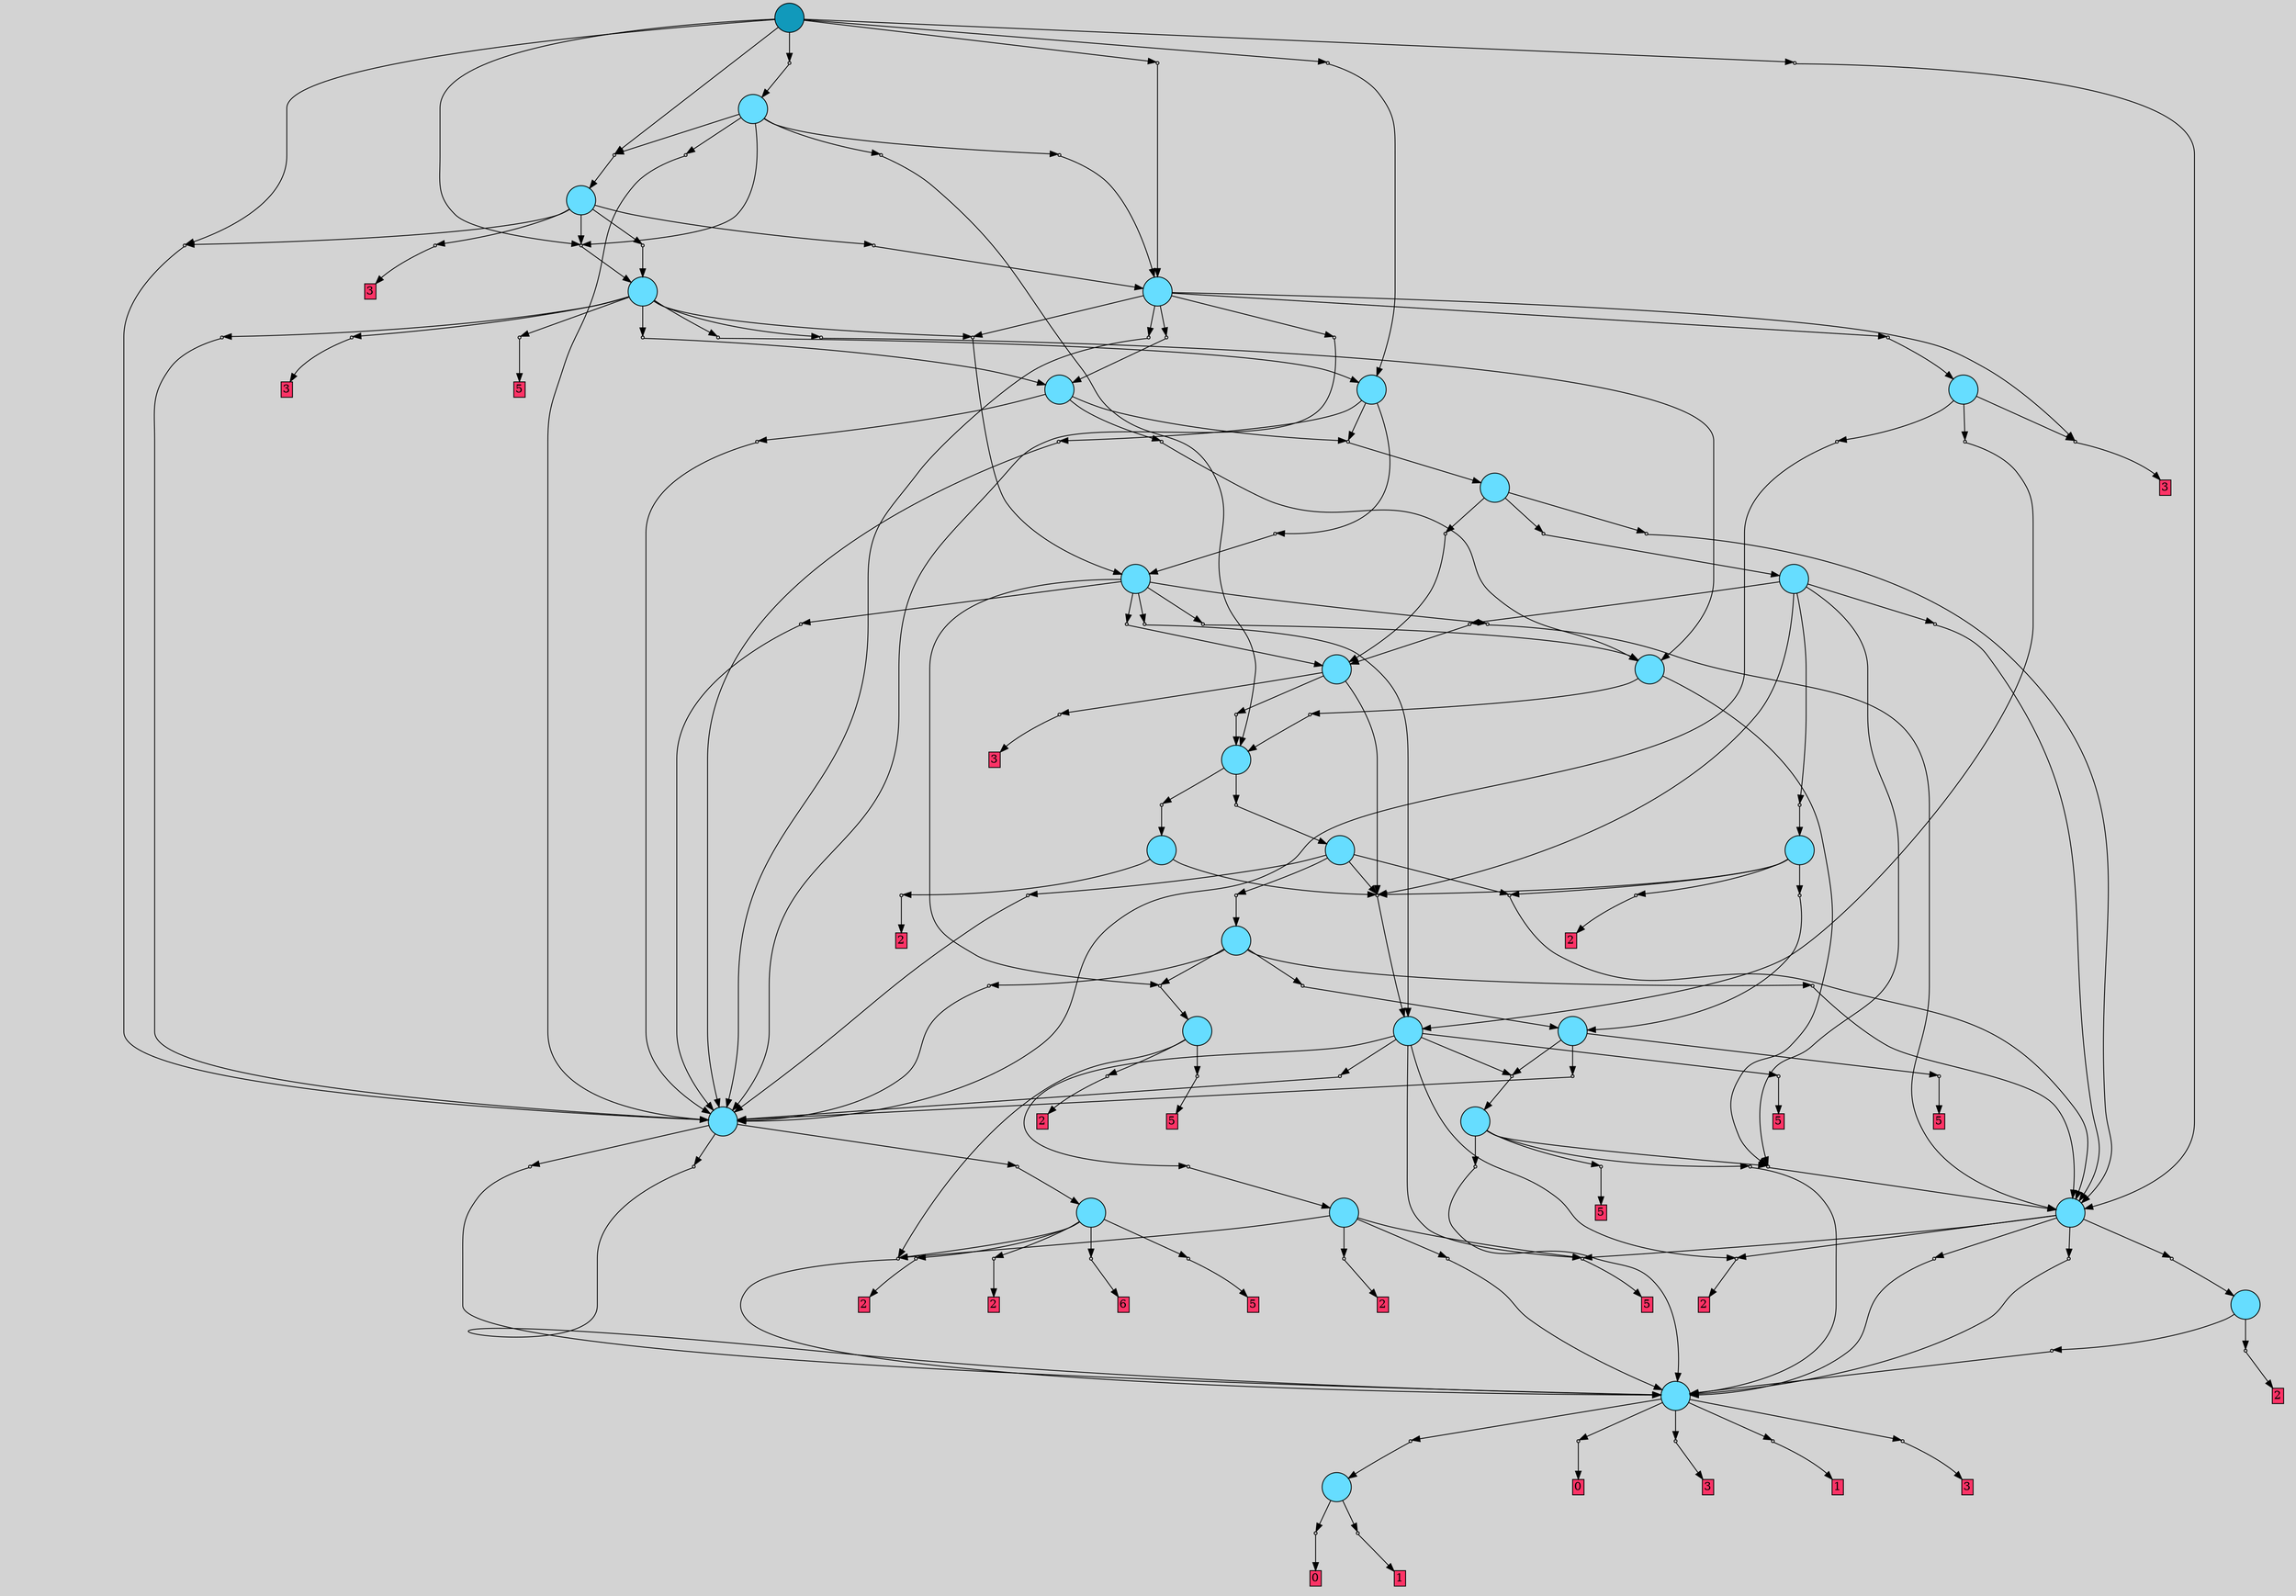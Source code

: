 // File exported with GEGELATI v1.3.1
// On the 2024-07-18 14:26:17
// With the File::TPGGraphDotExporter
digraph{
	graph[pad = "0.212, 0.055" bgcolor = lightgray]
	node[shape=circle style = filled label = ""]
		T0 [fillcolor="#66ddff"]
		T1 [fillcolor="#66ddff"]
		T2 [fillcolor="#66ddff"]
		T3 [fillcolor="#66ddff"]
		T4 [fillcolor="#66ddff"]
		T5 [fillcolor="#66ddff"]
		T6 [fillcolor="#66ddff"]
		T7 [fillcolor="#66ddff"]
		T8 [fillcolor="#66ddff"]
		T9 [fillcolor="#66ddff"]
		T10 [fillcolor="#66ddff"]
		T11 [fillcolor="#66ddff"]
		T12 [fillcolor="#66ddff"]
		T13 [fillcolor="#66ddff"]
		T14 [fillcolor="#66ddff"]
		T15 [fillcolor="#66ddff"]
		T16 [fillcolor="#66ddff"]
		T17 [fillcolor="#66ddff"]
		T18 [fillcolor="#66ddff"]
		T19 [fillcolor="#66ddff"]
		T20 [fillcolor="#66ddff"]
		T21 [fillcolor="#66ddff"]
		T22 [fillcolor="#66ddff"]
		T23 [fillcolor="#66ddff"]
		T24 [fillcolor="#66ddff"]
		T25 [fillcolor="#66ddff"]
		T26 [fillcolor="#66ddff"]
		T27 [fillcolor="#66ddff"]
		T28 [fillcolor="#1199bb"]
		P0 [fillcolor="#cccccc" shape=point] //
		I0 [shape=box style=invis label="3|0&3|0#2|7&#92;n"]
		P0 -> I0[style=invis]
		A0 [fillcolor="#ff3366" shape=box margin=0.03 width=0 height=0 label="0"]
		T0 -> P0 -> A0
		P1 [fillcolor="#cccccc" shape=point] //
		I1 [shape=box style=invis label=""]
		P1 -> I1[style=invis]
		A1 [fillcolor="#ff3366" shape=box margin=0.03 width=0 height=0 label="1"]
		T0 -> P1 -> A1
		P2 [fillcolor="#cccccc" shape=point] //
		I2 [shape=box style=invis label="2|0&4|0#2|7&#92;n"]
		P2 -> I2[style=invis]
		T1 -> P2 -> T0
		P3 [fillcolor="#cccccc" shape=point] //
		I3 [shape=box style=invis label="2|0&2|1#1|6&#92;n"]
		P3 -> I3[style=invis]
		A2 [fillcolor="#ff3366" shape=box margin=0.03 width=0 height=0 label="0"]
		T1 -> P3 -> A2
		P4 [fillcolor="#cccccc" shape=point] //
		I4 [shape=box style=invis label="7|4&4|7#0|3&#92;n0|0&2|5#0|4&#92;n"]
		P4 -> I4[style=invis]
		A3 [fillcolor="#ff3366" shape=box margin=0.03 width=0 height=0 label="3"]
		T1 -> P4 -> A3
		P5 [fillcolor="#cccccc" shape=point] //
		I5 [shape=box style=invis label="7|0&4|6#0|0&#92;n"]
		P5 -> I5[style=invis]
		A4 [fillcolor="#ff3366" shape=box margin=0.03 width=0 height=0 label="1"]
		T1 -> P5 -> A4
		P6 [fillcolor="#cccccc" shape=point] //
		I6 [shape=box style=invis label="1|0&2|5#2|1&#92;n"]
		P6 -> I6[style=invis]
		A5 [fillcolor="#ff3366" shape=box margin=0.03 width=0 height=0 label="3"]
		T1 -> P6 -> A5
		P7 [fillcolor="#cccccc" shape=point] //
		I7 [shape=box style=invis label="6|0&3|2#3|6&#92;n"]
		P7 -> I7[style=invis]
		A6 [fillcolor="#ff3366" shape=box margin=0.03 width=0 height=0 label="2"]
		T2 -> P7 -> A6
		P8 [fillcolor="#cccccc" shape=point] //
		I8 [shape=box style=invis label="5|1&2|2#4|0&#92;n1|0&2|5#0|1&#92;n"]
		P8 -> I8[style=invis]
		T2 -> P8 -> T1
		P9 [fillcolor="#cccccc" shape=point] //
		I9 [shape=box style=invis label="7|0&2|1#0|3&#92;n"]
		P9 -> I9[style=invis]
		A7 [fillcolor="#ff3366" shape=box margin=0.03 width=0 height=0 label="2"]
		T2 -> P9 -> A7
		P10 [fillcolor="#cccccc" shape=point] //
		I10 [shape=box style=invis label="7|0&2|1#0|3&#92;n3|0&0|2#0|0&#92;n"]
		P10 -> I10[style=invis]
		A8 [fillcolor="#ff3366" shape=box margin=0.03 width=0 height=0 label="6"]
		T2 -> P10 -> A8
		P11 [fillcolor="#cccccc" shape=point] //
		I11 [shape=box style=invis label="3|0&3|0#4|7&#92;n"]
		P11 -> I11[style=invis]
		A9 [fillcolor="#ff3366" shape=box margin=0.03 width=0 height=0 label="5"]
		T2 -> P11 -> A9
		P12 [fillcolor="#cccccc" shape=point] //
		I12 [shape=box style=invis label="1|0&2|5#0|1&#92;n"]
		P12 -> I12[style=invis]
		T3 -> P12 -> T1
		P13 [fillcolor="#cccccc" shape=point] //
		I13 [shape=box style=invis label="6|0&3|2#3|6&#92;n"]
		P13 -> I13[style=invis]
		A10 [fillcolor="#ff3366" shape=box margin=0.03 width=0 height=0 label="2"]
		T3 -> P13 -> A10
		P14 [fillcolor="#cccccc" shape=point] //
		I14 [shape=box style=invis label="1|0&2|5#0|1&#92;n"]
		P14 -> I14[style=invis]
		T4 -> P14 -> T1
		P15 [fillcolor="#cccccc" shape=point] //
		I15 [shape=box style=invis label="1|0&2|5#2|6&#92;n"]
		P15 -> I15[style=invis]
		T4 -> P15 -> T3
		P16 [fillcolor="#cccccc" shape=point] //
		I16 [shape=box style=invis label="7|1&2|2#4|0&#92;n1|0&2|5#0|1&#92;n"]
		P16 -> I16[style=invis]
		T4 -> P16 -> T1
		P17 [fillcolor="#cccccc" shape=point] //
		I17 [shape=box style=invis label="3|0&3|0#4|7&#92;n"]
		P17 -> I17[style=invis]
		A11 [fillcolor="#ff3366" shape=box margin=0.03 width=0 height=0 label="5"]
		T4 -> P17 -> A11
		P18 [fillcolor="#cccccc" shape=point] //
		I18 [shape=box style=invis label="6|0&3|2#3|6&#92;n"]
		P18 -> I18[style=invis]
		A12 [fillcolor="#ff3366" shape=box margin=0.03 width=0 height=0 label="2"]
		T4 -> P18 -> A12
		T5 -> P8
		P19 [fillcolor="#cccccc" shape=point] //
		I19 [shape=box style=invis label="6|0&3|2#3|6&#92;n"]
		P19 -> I19[style=invis]
		A13 [fillcolor="#ff3366" shape=box margin=0.03 width=0 height=0 label="2"]
		T5 -> P19 -> A13
		P20 [fillcolor="#cccccc" shape=point] //
		I20 [shape=box style=invis label="3|0&3|0#4|7&#92;n"]
		P20 -> I20[style=invis]
		A14 [fillcolor="#ff3366" shape=box margin=0.03 width=0 height=0 label="5"]
		T5 -> P20 -> A14
		P21 [fillcolor="#cccccc" shape=point] //
		I21 [shape=box style=invis label="1|0&2|5#0|1&#92;n"]
		P21 -> I21[style=invis]
		T6 -> P21 -> T1
		P22 [fillcolor="#cccccc" shape=point] //
		I22 [shape=box style=invis label="5|0&0|2#4|6&#92;n"]
		P22 -> I22[style=invis]
		T6 -> P22 -> T2
		P23 [fillcolor="#cccccc" shape=point] //
		I23 [shape=box style=invis label="4|0&3|0#1|6&#92;n"]
		P23 -> I23[style=invis]
		T6 -> P23 -> T1
		T7 -> P8
		P24 [fillcolor="#cccccc" shape=point] //
		I24 [shape=box style=invis label="6|0&3|2#3|6&#92;n"]
		P24 -> I24[style=invis]
		A15 [fillcolor="#ff3366" shape=box margin=0.03 width=0 height=0 label="2"]
		T7 -> P24 -> A15
		P25 [fillcolor="#cccccc" shape=point] //
		I25 [shape=box style=invis label="1|0&2|5#0|1&#92;n"]
		P25 -> I25[style=invis]
		T7 -> P25 -> T1
		T7 -> P17
		P26 [fillcolor="#cccccc" shape=point] //
		I26 [shape=box style=invis label="2|0&3|2#2|0&#92;n"]
		P26 -> I26[style=invis]
		T8 -> P26 -> T4
		P27 [fillcolor="#cccccc" shape=point] //
		I27 [shape=box style=invis label="3|1&2|2#4|0&#92;n1|0&2|5#0|1&#92;n"]
		P27 -> I27[style=invis]
		T8 -> P27 -> T1
		P28 [fillcolor="#cccccc" shape=point] //
		I28 [shape=box style=invis label="3|0&4|1#4|5&#92;n"]
		P28 -> I28[style=invis]
		A16 [fillcolor="#ff3366" shape=box margin=0.03 width=0 height=0 label="5"]
		T8 -> P28 -> A16
		P29 [fillcolor="#cccccc" shape=point] //
		I29 [shape=box style=invis label="5|1&2|2#4|0&#92;n1|0&2|5#0|1&#92;n"]
		P29 -> I29[style=invis]
		T8 -> P29 -> T1
		P30 [fillcolor="#cccccc" shape=point] //
		I30 [shape=box style=invis label="5|0&3|5#2|1&#92;n"]
		P30 -> I30[style=invis]
		A17 [fillcolor="#ff3366" shape=box margin=0.03 width=0 height=0 label="5"]
		T9 -> P30 -> A17
		P31 [fillcolor="#cccccc" shape=point] //
		I31 [shape=box style=invis label="4|0&1|3#4|2&#92;n"]
		P31 -> I31[style=invis]
		T9 -> P31 -> T7
		P32 [fillcolor="#cccccc" shape=point] //
		I32 [shape=box style=invis label="8|0&2|2#4|2&#92;n"]
		P32 -> I32[style=invis]
		T9 -> P32 -> T8
		T9 -> P18
		P33 [fillcolor="#cccccc" shape=point] //
		I33 [shape=box style=invis label="7|0&2|1#0|3&#92;n"]
		P33 -> I33[style=invis]
		T9 -> P33 -> T6
		T9 -> P17
		P34 [fillcolor="#cccccc" shape=point] //
		I34 [shape=box style=invis label="2|0&2|1#2|3&#92;n"]
		P34 -> I34[style=invis]
		T10 -> P34 -> T6
		T10 -> P32
		P35 [fillcolor="#cccccc" shape=point] //
		I35 [shape=box style=invis label="2|0&2|5#4|1&#92;n"]
		P35 -> I35[style=invis]
		A18 [fillcolor="#ff3366" shape=box margin=0.03 width=0 height=0 label="5"]
		T10 -> P35 -> A18
		P36 [fillcolor="#cccccc" shape=point] //
		I36 [shape=box style=invis label="1|0&3|2#2|1&#92;n"]
		P36 -> I36[style=invis]
		T11 -> P36 -> T9
		P37 [fillcolor="#cccccc" shape=point] //
		I37 [shape=box style=invis label="2|0&3|2#2|0&#92;n"]
		P37 -> I37[style=invis]
		T11 -> P37 -> T4
		P38 [fillcolor="#cccccc" shape=point] //
		I38 [shape=box style=invis label="2|0&1|2#2|2&#92;n"]
		P38 -> I38[style=invis]
		T11 -> P38 -> T10
		P39 [fillcolor="#cccccc" shape=point] //
		I39 [shape=box style=invis label="7|0&4|7#4|5&#92;n"]
		P39 -> I39[style=invis]
		A19 [fillcolor="#ff3366" shape=box margin=0.03 width=0 height=0 label="2"]
		T11 -> P39 -> A19
		P40 [fillcolor="#cccccc" shape=point] //
		I40 [shape=box style=invis label="1|0&4|4#4|0&#92;n"]
		P40 -> I40[style=invis]
		T12 -> P40 -> T10
		P41 [fillcolor="#cccccc" shape=point] //
		I41 [shape=box style=invis label="2|0&2|1#2|3&#92;n"]
		P41 -> I41[style=invis]
		T12 -> P41 -> T6
		P42 [fillcolor="#cccccc" shape=point] //
		I42 [shape=box style=invis label="2|0&4|2#2|0&#92;n"]
		P42 -> I42[style=invis]
		T12 -> P42 -> T4
		P43 [fillcolor="#cccccc" shape=point] //
		I43 [shape=box style=invis label="3|0&4|0#2|6&#92;n"]
		P43 -> I43[style=invis]
		T12 -> P43 -> T5
		P44 [fillcolor="#cccccc" shape=point] //
		I44 [shape=box style=invis label="2|0&1|2#2|2&#92;n"]
		P44 -> I44[style=invis]
		T13 -> P44 -> T12
		T13 -> P37
		P45 [fillcolor="#cccccc" shape=point] //
		I45 [shape=box style=invis label="2|0&2|1#2|3&#92;n"]
		P45 -> I45[style=invis]
		T13 -> P45 -> T6
		T13 -> P36
		P46 [fillcolor="#cccccc" shape=point] //
		I46 [shape=box style=invis label="0|0&0|3#1|3&#92;n"]
		P46 -> I46[style=invis]
		A20 [fillcolor="#ff3366" shape=box margin=0.03 width=0 height=0 label="2"]
		T14 -> P46 -> A20
		T14 -> P36
		P47 [fillcolor="#cccccc" shape=point] //
		I47 [shape=box style=invis label="2|0&3|5#3|1&#92;n"]
		P47 -> I47[style=invis]
		T15 -> P47 -> T14
		P48 [fillcolor="#cccccc" shape=point] //
		I48 [shape=box style=invis label="8|0&1|5#1|5&#92;n"]
		P48 -> I48[style=invis]
		T15 -> P48 -> T13
		P49 [fillcolor="#cccccc" shape=point] //
		I49 [shape=box style=invis label="1|0&2|5#2|2&#92;n"]
		P49 -> I49[style=invis]
		A21 [fillcolor="#ff3366" shape=box margin=0.03 width=0 height=0 label="3"]
		T16 -> P49 -> A21
		P50 [fillcolor="#cccccc" shape=point] //
		I50 [shape=box style=invis label="2|0&4|6#3|6&#92;n"]
		P50 -> I50[style=invis]
		T16 -> P50 -> T15
		T16 -> P36
		P51 [fillcolor="#cccccc" shape=point] //
		I51 [shape=box style=invis label="2|0&4|6#3|6&#92;n"]
		P51 -> I51[style=invis]
		T17 -> P51 -> T15
		T17 -> P26
		P52 [fillcolor="#cccccc" shape=point] //
		I52 [shape=box style=invis label="4|0&4|4#2|5&#92;n"]
		P52 -> I52[style=invis]
		T18 -> P52 -> T16
		P53 [fillcolor="#cccccc" shape=point] //
		I53 [shape=box style=invis label="1|0&2|1#3|6&#92;n"]
		P53 -> I53[style=invis]
		T18 -> P53 -> T4
		T18 -> P36
		T18 -> P26
		P54 [fillcolor="#cccccc" shape=point] //
		I54 [shape=box style=invis label="0|0&3|5#2|1&#92;n"]
		P54 -> I54[style=invis]
		T18 -> P54 -> T11
		P55 [fillcolor="#cccccc" shape=point] //
		I55 [shape=box style=invis label="4|0&4|0#1|5&#92;n"]
		P55 -> I55[style=invis]
		T19 -> P55 -> T16
		P56 [fillcolor="#cccccc" shape=point] //
		I56 [shape=box style=invis label="4|0&3|5#1|4&#92;n"]
		P56 -> I56[style=invis]
		T19 -> P56 -> T4
		P57 [fillcolor="#cccccc" shape=point] //
		I57 [shape=box style=invis label="3|0&3|0#0|7&#92;n"]
		P57 -> I57[style=invis]
		T19 -> P57 -> T18
		P58 [fillcolor="#cccccc" shape=point] //
		I58 [shape=box style=invis label="2|0&1|5#1|6&#92;n"]
		P58 -> I58[style=invis]
		T20 -> P58 -> T17
		P59 [fillcolor="#cccccc" shape=point] //
		I59 [shape=box style=invis label="2|0&3|2#2|7&#92;n"]
		P59 -> I59[style=invis]
		T20 -> P59 -> T4
		P60 [fillcolor="#cccccc" shape=point] //
		I60 [shape=box style=invis label="2|0&3|6#3|0&#92;n"]
		P60 -> I60[style=invis]
		T20 -> P60 -> T16
		P61 [fillcolor="#cccccc" shape=point] //
		I61 [shape=box style=invis label="4|0&4|7#2|2&#92;n"]
		P61 -> I61[style=invis]
		T20 -> P61 -> T9
		P62 [fillcolor="#cccccc" shape=point] //
		I62 [shape=box style=invis label="2|0&2|1#4|6&#92;n"]
		P62 -> I62[style=invis]
		T20 -> P62 -> T6
		T20 -> P43
		P63 [fillcolor="#cccccc" shape=point] //
		I63 [shape=box style=invis label="2|0&2|1#4|6&#92;n"]
		P63 -> I63[style=invis]
		T21 -> P63 -> T6
		P64 [fillcolor="#cccccc" shape=point] //
		I64 [shape=box style=invis label="2|0&1|5#1|6&#92;n"]
		P64 -> I64[style=invis]
		T21 -> P64 -> T17
		P65 [fillcolor="#cccccc" shape=point] //
		I65 [shape=box style=invis label="0|6&1|0#0|1&#92;n2|0&1|6#0|6&#92;n"]
		P65 -> I65[style=invis]
		T21 -> P65 -> T19
		T22 -> P65
		P66 [fillcolor="#cccccc" shape=point] //
		I66 [shape=box style=invis label="8|0&3|1#3|6&#92;n"]
		P66 -> I66[style=invis]
		T22 -> P66 -> T20
		P67 [fillcolor="#cccccc" shape=point] //
		I67 [shape=box style=invis label="2|0&3|1#4|6&#92;n"]
		P67 -> I67[style=invis]
		T22 -> P67 -> T6
		P68 [fillcolor="#cccccc" shape=point] //
		I68 [shape=box style=invis label="5|4&0|1#0|2&#92;n0|0&2|5#0|4&#92;n"]
		P68 -> I68[style=invis]
		A22 [fillcolor="#ff3366" shape=box margin=0.03 width=0 height=0 label="3"]
		T23 -> P68 -> A22
		P69 [fillcolor="#cccccc" shape=point] //
		I69 [shape=box style=invis label="7|0&4|1#1|5&#92;n"]
		P69 -> I69[style=invis]
		T23 -> P69 -> T9
		P70 [fillcolor="#cccccc" shape=point] //
		I70 [shape=box style=invis label="1|2&3|6#1|5&#92;n1|0&0|2#3|3&#92;n"]
		P70 -> I70[style=invis]
		T23 -> P70 -> T6
		P71 [fillcolor="#cccccc" shape=point] //
		I71 [shape=box style=invis label="2|6&2|4#1|0&#92;n2|0&1|6#0|6&#92;n"]
		P71 -> I71[style=invis]
		T24 -> P71 -> T22
		P72 [fillcolor="#cccccc" shape=point] //
		I72 [shape=box style=invis label="2|2&2|2#2|4&#92;n3|4&0|1#0|2&#92;n0|0&2|5#0|4&#92;n"]
		P72 -> I72[style=invis]
		A23 [fillcolor="#ff3366" shape=box margin=0.03 width=0 height=0 label="3"]
		T24 -> P72 -> A23
		P73 [fillcolor="#cccccc" shape=point] //
		I73 [shape=box style=invis label="2|0&1|5#1|6&#92;n"]
		P73 -> I73[style=invis]
		T24 -> P73 -> T17
		P74 [fillcolor="#cccccc" shape=point] //
		I74 [shape=box style=invis label="1|0&2|6#2|4&#92;n"]
		P74 -> I74[style=invis]
		A24 [fillcolor="#ff3366" shape=box margin=0.03 width=0 height=0 label="5"]
		T24 -> P74 -> A24
		P75 [fillcolor="#cccccc" shape=point] //
		I75 [shape=box style=invis label="8|0&0|2#3|3&#92;n"]
		P75 -> I75[style=invis]
		T24 -> P75 -> T6
		P76 [fillcolor="#cccccc" shape=point] //
		I76 [shape=box style=invis label="8|0&2|1#3|6&#92;n"]
		P76 -> I76[style=invis]
		T24 -> P76 -> T20
		P77 [fillcolor="#cccccc" shape=point] //
		I77 [shape=box style=invis label="2|0&3|0#4|7&#92;n"]
		P77 -> I77[style=invis]
		T24 -> P77 -> T21
		T25 -> P68
		P78 [fillcolor="#cccccc" shape=point] //
		I78 [shape=box style=invis label="1|2&3|6#1|5&#92;n1|0&0|2#3|3&#92;n"]
		P78 -> I78[style=invis]
		T25 -> P78 -> T6
		P79 [fillcolor="#cccccc" shape=point] //
		I79 [shape=box style=invis label="8|0&0|2#3|3&#92;n"]
		P79 -> I79[style=invis]
		T25 -> P79 -> T6
		T25 -> P76
		P80 [fillcolor="#cccccc" shape=point] //
		I80 [shape=box style=invis label="0|6&2|7#1|0&#92;n4|6&0|6#2|7&#92;n2|0&1|6#0|6&#92;n"]
		P80 -> I80[style=invis]
		T25 -> P80 -> T23
		P81 [fillcolor="#cccccc" shape=point] //
		I81 [shape=box style=invis label="2|0&3|0#4|7&#92;n"]
		P81 -> I81[style=invis]
		T25 -> P81 -> T21
		P82 [fillcolor="#cccccc" shape=point] //
		I82 [shape=box style=invis label="0|0&3|3#1|7&#92;n"]
		P82 -> I82[style=invis]
		T26 -> P82 -> T24
		P83 [fillcolor="#cccccc" shape=point] //
		I83 [shape=box style=invis label="0|0&1|2#2|7&#92;n"]
		P83 -> I83[style=invis]
		T26 -> P83 -> T25
		P84 [fillcolor="#cccccc" shape=point] //
		I84 [shape=box style=invis label="7|0&4|7#4|1&#92;n"]
		P84 -> I84[style=invis]
		T26 -> P84 -> T6
		P85 [fillcolor="#cccccc" shape=point] //
		I85 [shape=box style=invis label="5|2&2|7#2|3&#92;n0|0&2|2#0|2&#92;n"]
		P85 -> I85[style=invis]
		A25 [fillcolor="#ff3366" shape=box margin=0.03 width=0 height=0 label="3"]
		T26 -> P85 -> A25
		P86 [fillcolor="#cccccc" shape=point] //
		I86 [shape=box style=invis label="2|0&2|0#4|0&#92;n"]
		P86 -> I86[style=invis]
		T26 -> P86 -> T24
		T27 -> P86
		P87 [fillcolor="#cccccc" shape=point] //
		I87 [shape=box style=invis label="8|0&2|2#4|2&#92;n"]
		P87 -> I87[style=invis]
		T27 -> P87 -> T26
		P88 [fillcolor="#cccccc" shape=point] //
		I88 [shape=box style=invis label="0|0&1|2#2|7&#92;n"]
		P88 -> I88[style=invis]
		T27 -> P88 -> T25
		P89 [fillcolor="#cccccc" shape=point] //
		I89 [shape=box style=invis label="2|0&2|1#3|3&#92;n"]
		P89 -> I89[style=invis]
		T27 -> P89 -> T6
		P90 [fillcolor="#cccccc" shape=point] //
		I90 [shape=box style=invis label="3|0&4|0#2|0&#92;n"]
		P90 -> I90[style=invis]
		T27 -> P90 -> T15
		T28 -> P86
		P91 [fillcolor="#cccccc" shape=point] //
		I91 [shape=box style=invis label="8|6&2|4#1|0&#92;n2|0&1|6#0|6&#92;n"]
		P91 -> I91[style=invis]
		T28 -> P91 -> T22
		P92 [fillcolor="#cccccc" shape=point] //
		I92 [shape=box style=invis label="0|0&3|3#1|7&#92;n"]
		P92 -> I92[style=invis]
		T28 -> P92 -> T27
		T28 -> P87
		P93 [fillcolor="#cccccc" shape=point] //
		I93 [shape=box style=invis label="0|0&1|2#2|7&#92;n"]
		P93 -> I93[style=invis]
		T28 -> P93 -> T25
		T28 -> P84
		P94 [fillcolor="#cccccc" shape=point] //
		I94 [shape=box style=invis label="2|0&3|2#2|0&#92;n"]
		P94 -> I94[style=invis]
		T28 -> P94 -> T4
		{ rank= same T28 }
}
